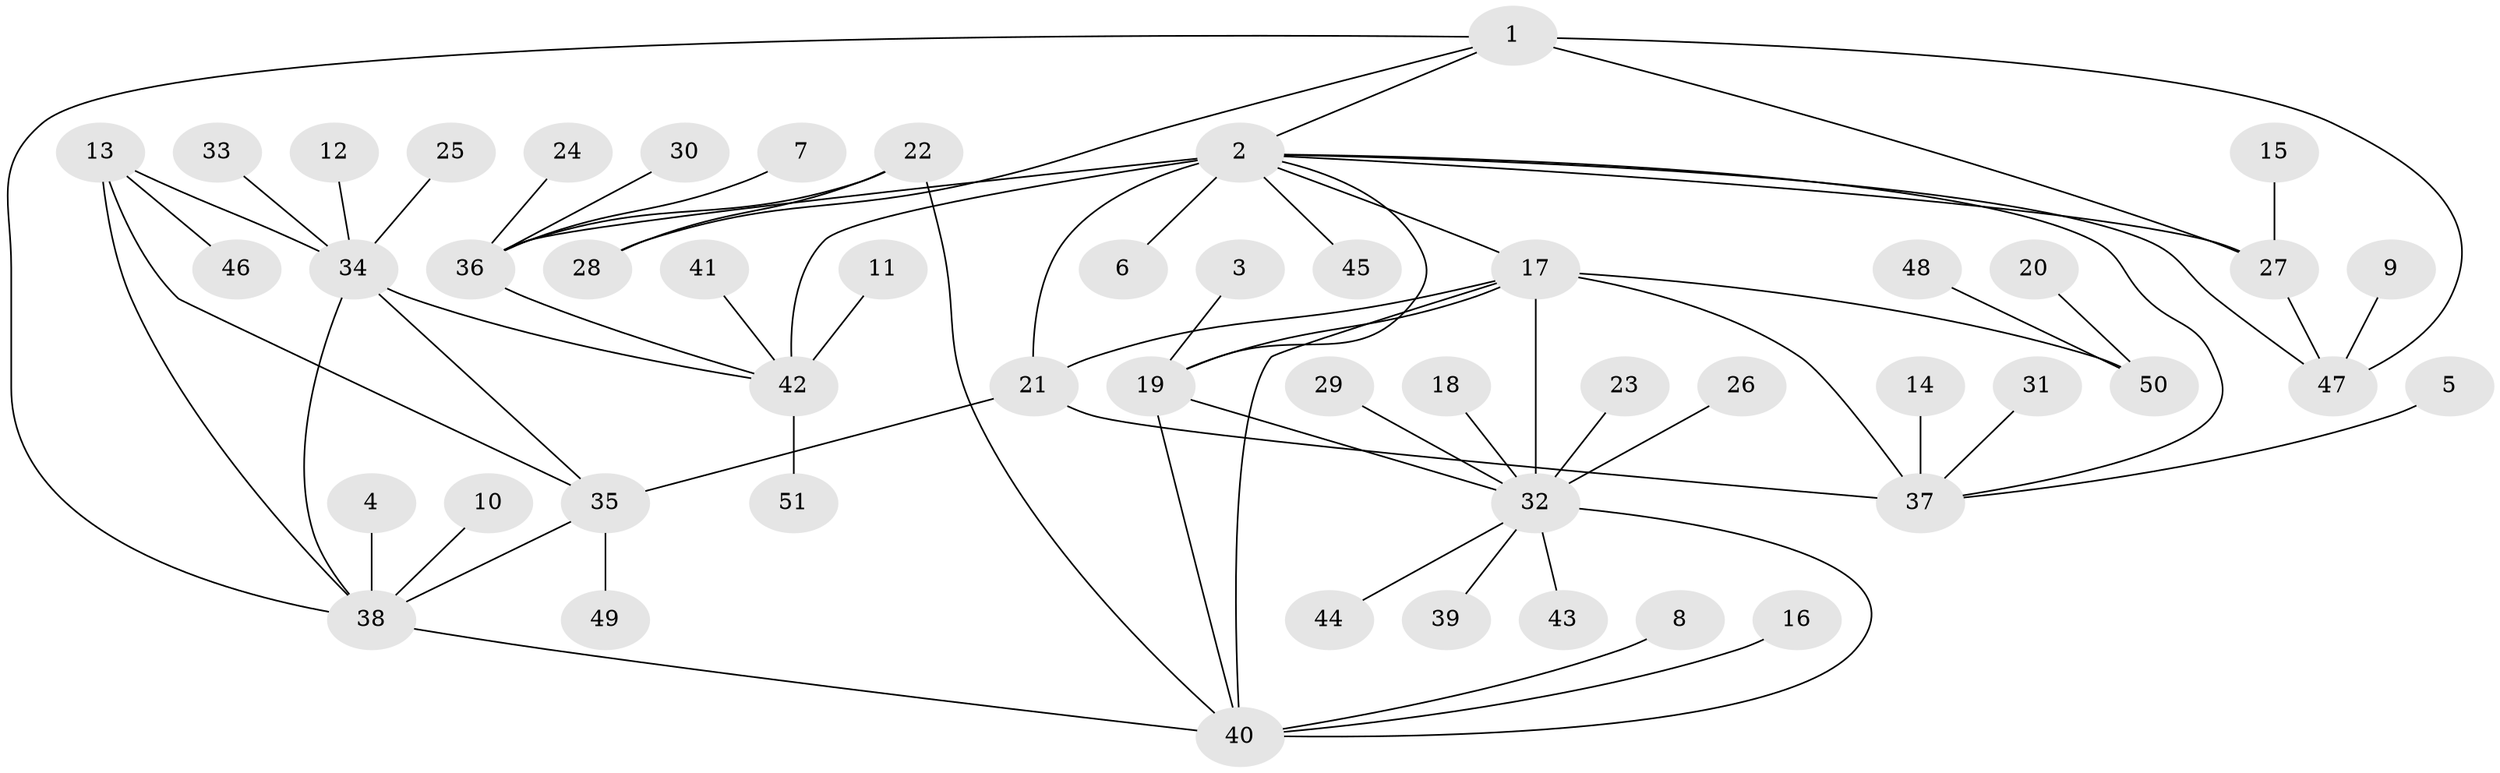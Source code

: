 // original degree distribution, {5: 0.058823529411764705, 6: 0.0784313725490196, 8: 0.029411764705882353, 9: 0.029411764705882353, 13: 0.00980392156862745, 10: 0.0196078431372549, 7: 0.029411764705882353, 1: 0.6078431372549019, 4: 0.00980392156862745, 3: 0.049019607843137254, 2: 0.0784313725490196}
// Generated by graph-tools (version 1.1) at 2025/26/03/09/25 03:26:46]
// undirected, 51 vertices, 69 edges
graph export_dot {
graph [start="1"]
  node [color=gray90,style=filled];
  1;
  2;
  3;
  4;
  5;
  6;
  7;
  8;
  9;
  10;
  11;
  12;
  13;
  14;
  15;
  16;
  17;
  18;
  19;
  20;
  21;
  22;
  23;
  24;
  25;
  26;
  27;
  28;
  29;
  30;
  31;
  32;
  33;
  34;
  35;
  36;
  37;
  38;
  39;
  40;
  41;
  42;
  43;
  44;
  45;
  46;
  47;
  48;
  49;
  50;
  51;
  1 -- 2 [weight=1.0];
  1 -- 27 [weight=1.0];
  1 -- 28 [weight=1.0];
  1 -- 38 [weight=1.0];
  1 -- 47 [weight=2.0];
  2 -- 6 [weight=1.0];
  2 -- 17 [weight=1.0];
  2 -- 19 [weight=2.0];
  2 -- 21 [weight=2.0];
  2 -- 27 [weight=1.0];
  2 -- 36 [weight=2.0];
  2 -- 37 [weight=1.0];
  2 -- 42 [weight=4.0];
  2 -- 45 [weight=1.0];
  2 -- 47 [weight=2.0];
  3 -- 19 [weight=1.0];
  4 -- 38 [weight=1.0];
  5 -- 37 [weight=1.0];
  7 -- 36 [weight=1.0];
  8 -- 40 [weight=1.0];
  9 -- 47 [weight=1.0];
  10 -- 38 [weight=1.0];
  11 -- 42 [weight=1.0];
  12 -- 34 [weight=1.0];
  13 -- 34 [weight=1.0];
  13 -- 35 [weight=1.0];
  13 -- 38 [weight=2.0];
  13 -- 46 [weight=1.0];
  14 -- 37 [weight=1.0];
  15 -- 27 [weight=1.0];
  16 -- 40 [weight=1.0];
  17 -- 19 [weight=2.0];
  17 -- 21 [weight=2.0];
  17 -- 32 [weight=2.0];
  17 -- 37 [weight=1.0];
  17 -- 40 [weight=2.0];
  17 -- 50 [weight=1.0];
  18 -- 32 [weight=1.0];
  19 -- 32 [weight=1.0];
  19 -- 40 [weight=1.0];
  20 -- 50 [weight=1.0];
  21 -- 35 [weight=1.0];
  21 -- 37 [weight=2.0];
  22 -- 28 [weight=1.0];
  22 -- 36 [weight=1.0];
  22 -- 40 [weight=1.0];
  23 -- 32 [weight=1.0];
  24 -- 36 [weight=1.0];
  25 -- 34 [weight=1.0];
  26 -- 32 [weight=1.0];
  27 -- 47 [weight=2.0];
  29 -- 32 [weight=1.0];
  30 -- 36 [weight=1.0];
  31 -- 37 [weight=1.0];
  32 -- 39 [weight=1.0];
  32 -- 40 [weight=1.0];
  32 -- 43 [weight=1.0];
  32 -- 44 [weight=1.0];
  33 -- 34 [weight=1.0];
  34 -- 35 [weight=1.0];
  34 -- 38 [weight=2.0];
  34 -- 42 [weight=1.0];
  35 -- 38 [weight=2.0];
  35 -- 49 [weight=1.0];
  36 -- 42 [weight=2.0];
  38 -- 40 [weight=2.0];
  41 -- 42 [weight=1.0];
  42 -- 51 [weight=1.0];
  48 -- 50 [weight=1.0];
}
